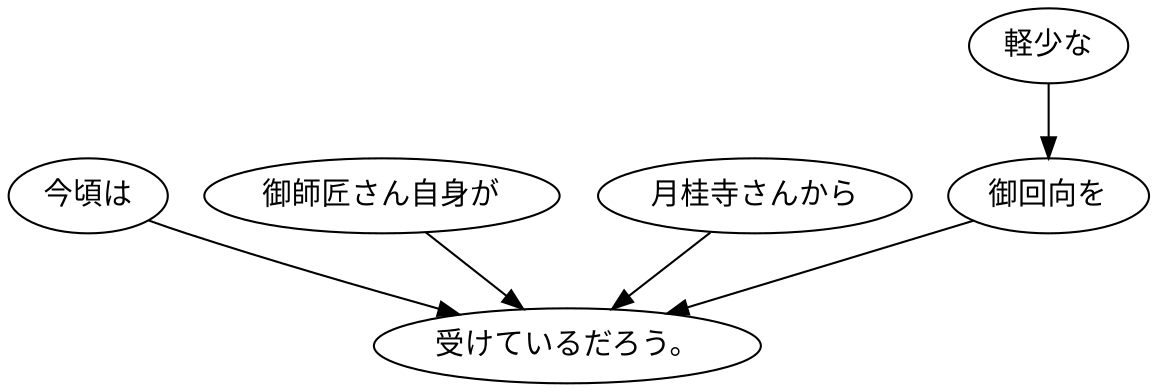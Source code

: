 digraph graph1305 {
	node0 [label="今頃は"];
	node1 [label="御師匠さん自身が"];
	node2 [label="月桂寺さんから"];
	node3 [label="軽少な"];
	node4 [label="御回向を"];
	node5 [label="受けているだろう。"];
	node0 -> node5;
	node1 -> node5;
	node2 -> node5;
	node3 -> node4;
	node4 -> node5;
}
